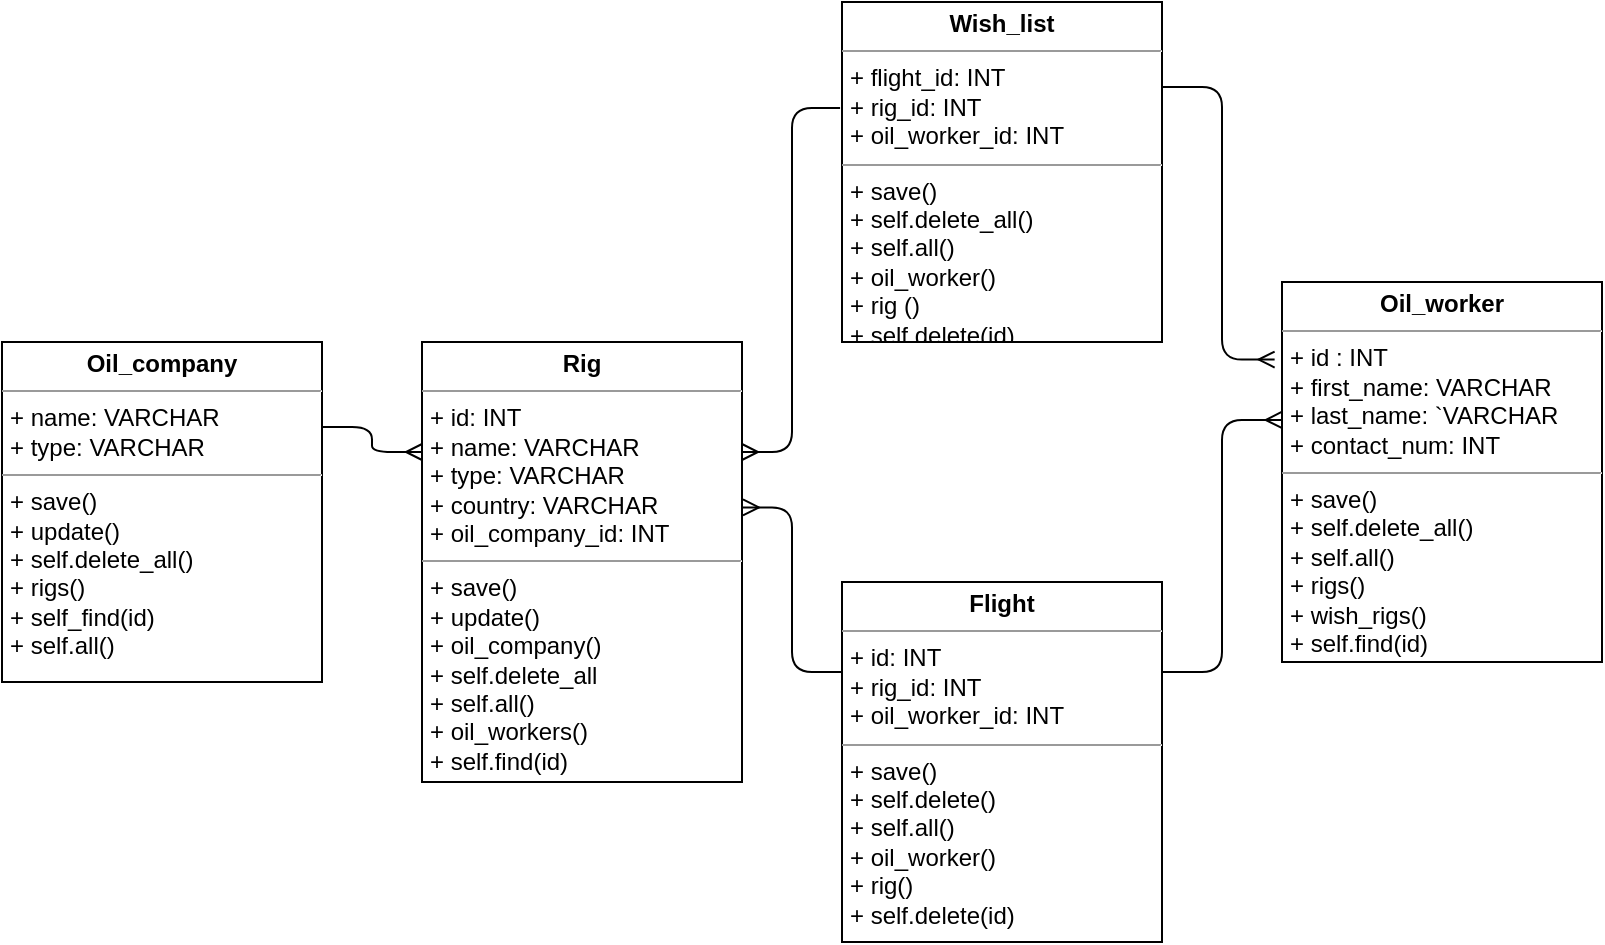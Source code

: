<mxfile version="13.1.3">
    <diagram id="6hGFLwfOUW9BJ-s0fimq" name="Page-1">
        <mxGraphModel dx="1299" dy="555" grid="1" gridSize="10" guides="1" tooltips="1" connect="1" arrows="1" fold="1" page="1" pageScale="1" pageWidth="827" pageHeight="1169" math="0" shadow="0">
            <root>
                <mxCell id="0"/>
                <mxCell id="1" parent="0"/>
                <mxCell id="2" value="&lt;p style=&quot;margin: 0px ; margin-top: 4px ; text-align: center&quot;&gt;&lt;b&gt;Wish_list&lt;/b&gt;&lt;/p&gt;&lt;hr size=&quot;1&quot;&gt;&lt;p style=&quot;margin: 0px 0px 0px 4px&quot;&gt;+ flight_id: INT&lt;/p&gt;&lt;p style=&quot;margin: 0px 0px 0px 4px&quot;&gt;+ rig_id: INT&lt;/p&gt;&lt;p style=&quot;margin: 0px 0px 0px 4px&quot;&gt;+ oil_worker_id: INT&lt;/p&gt;&lt;hr size=&quot;1&quot;&gt;&lt;p style=&quot;margin: 0px ; margin-left: 4px&quot;&gt;+ save()&lt;/p&gt;&lt;p style=&quot;margin: 0px ; margin-left: 4px&quot;&gt;+ self.delete_all()&lt;/p&gt;&lt;p style=&quot;margin: 0px ; margin-left: 4px&quot;&gt;+ self.all()&lt;/p&gt;&lt;p style=&quot;margin: 0px ; margin-left: 4px&quot;&gt;+ oil_worker()&lt;/p&gt;&lt;p style=&quot;margin: 0px ; margin-left: 4px&quot;&gt;+ rig ()&lt;/p&gt;&lt;p style=&quot;margin: 0px ; margin-left: 4px&quot;&gt;+ self.delete(id)&lt;/p&gt;" style="verticalAlign=top;align=left;overflow=fill;fontSize=12;fontFamily=Helvetica;html=1;" vertex="1" parent="1">
                    <mxGeometry x="440" y="10" width="160" height="170" as="geometry"/>
                </mxCell>
                <mxCell id="3" value="&lt;p style=&quot;margin: 0px ; margin-top: 4px ; text-align: center&quot;&gt;&lt;b&gt;Flight&lt;/b&gt;&lt;/p&gt;&lt;hr size=&quot;1&quot;&gt;&lt;p style=&quot;margin: 0px ; margin-left: 4px&quot;&gt;+ id: INT&lt;/p&gt;&lt;p style=&quot;margin: 0px ; margin-left: 4px&quot;&gt;+ rig_id: INT&lt;/p&gt;&lt;p style=&quot;margin: 0px ; margin-left: 4px&quot;&gt;+ oil_worker_id: INT&lt;/p&gt;&lt;hr size=&quot;1&quot;&gt;&lt;p style=&quot;margin: 0px ; margin-left: 4px&quot;&gt;+ save()&lt;/p&gt;&lt;p style=&quot;margin: 0px ; margin-left: 4px&quot;&gt;+ self.delete()&lt;/p&gt;&lt;p style=&quot;margin: 0px ; margin-left: 4px&quot;&gt;+ self.all()&lt;/p&gt;&lt;p style=&quot;margin: 0px ; margin-left: 4px&quot;&gt;+ oil_worker()&lt;/p&gt;&lt;p style=&quot;margin: 0px ; margin-left: 4px&quot;&gt;+ rig()&lt;/p&gt;&lt;p style=&quot;margin: 0px ; margin-left: 4px&quot;&gt;+ self.delete(id)&lt;/p&gt;" style="verticalAlign=top;align=left;overflow=fill;fontSize=12;fontFamily=Helvetica;html=1;" vertex="1" parent="1">
                    <mxGeometry x="440" y="300" width="160" height="180" as="geometry"/>
                </mxCell>
                <mxCell id="4" value="&lt;p style=&quot;margin: 0px ; margin-top: 4px ; text-align: center&quot;&gt;&lt;b&gt;Oil_worker&lt;/b&gt;&lt;/p&gt;&lt;hr size=&quot;1&quot;&gt;&lt;p style=&quot;margin: 0px ; margin-left: 4px&quot;&gt;+ id : INT&lt;/p&gt;&lt;p style=&quot;margin: 0px ; margin-left: 4px&quot;&gt;+ first_name: VARCHAR&lt;/p&gt;&lt;p style=&quot;margin: 0px ; margin-left: 4px&quot;&gt;+ last_name: `VARCHAR&lt;/p&gt;&lt;p style=&quot;margin: 0px ; margin-left: 4px&quot;&gt;+ contact_num: INT&lt;/p&gt;&lt;hr size=&quot;1&quot;&gt;&lt;p style=&quot;margin: 0px ; margin-left: 4px&quot;&gt;+ save()&lt;/p&gt;&lt;p style=&quot;margin: 0px ; margin-left: 4px&quot;&gt;+ self.delete_all()&lt;/p&gt;&lt;p style=&quot;margin: 0px ; margin-left: 4px&quot;&gt;+ self.all()&lt;/p&gt;&lt;p style=&quot;margin: 0px ; margin-left: 4px&quot;&gt;+ rigs()&lt;/p&gt;&lt;p style=&quot;margin: 0px ; margin-left: 4px&quot;&gt;+ wish_rigs()&lt;/p&gt;&lt;p style=&quot;margin: 0px ; margin-left: 4px&quot;&gt;+ self.find(id)&lt;/p&gt;" style="verticalAlign=top;align=left;overflow=fill;fontSize=12;fontFamily=Helvetica;html=1;" vertex="1" parent="1">
                    <mxGeometry x="660" y="150" width="160" height="190" as="geometry"/>
                </mxCell>
                <mxCell id="5" value="&lt;p style=&quot;margin: 0px ; margin-top: 4px ; text-align: center&quot;&gt;&lt;b&gt;Rig&lt;/b&gt;&lt;/p&gt;&lt;hr size=&quot;1&quot;&gt;&lt;p style=&quot;margin: 0px ; margin-left: 4px&quot;&gt;+ id: INT&lt;br&gt;&lt;/p&gt;&lt;p style=&quot;margin: 0px ; margin-left: 4px&quot;&gt;+ name: VARCHAR&lt;/p&gt;&lt;p style=&quot;margin: 0px ; margin-left: 4px&quot;&gt;+ type: VARCHAR&lt;/p&gt;&lt;p style=&quot;margin: 0px ; margin-left: 4px&quot;&gt;+ country: VARCHAR&lt;/p&gt;&lt;p style=&quot;margin: 0px ; margin-left: 4px&quot;&gt;+ oil_company_id: INT&lt;/p&gt;&lt;hr size=&quot;1&quot;&gt;&lt;p style=&quot;margin: 0px ; margin-left: 4px&quot;&gt;+ save()&lt;/p&gt;&lt;p style=&quot;margin: 0px ; margin-left: 4px&quot;&gt;+ update()&lt;/p&gt;&lt;p style=&quot;margin: 0px ; margin-left: 4px&quot;&gt;+ oil_company()&lt;/p&gt;&lt;p style=&quot;margin: 0px ; margin-left: 4px&quot;&gt;+ self.delete_all&lt;/p&gt;&lt;p style=&quot;margin: 0px ; margin-left: 4px&quot;&gt;+ self.all()&lt;/p&gt;&lt;p style=&quot;margin: 0px ; margin-left: 4px&quot;&gt;+ oil_workers()&lt;/p&gt;&lt;p style=&quot;margin: 0px ; margin-left: 4px&quot;&gt;+ self.find(id)&lt;/p&gt;" style="verticalAlign=top;align=left;overflow=fill;fontSize=12;fontFamily=Helvetica;html=1;" vertex="1" parent="1">
                    <mxGeometry x="230" y="180" width="160" height="220" as="geometry"/>
                </mxCell>
                <mxCell id="7" value="&lt;p style=&quot;margin: 0px ; margin-top: 4px ; text-align: center&quot;&gt;&lt;b&gt;Oil_company&lt;/b&gt;&lt;/p&gt;&lt;hr size=&quot;1&quot;&gt;&lt;p style=&quot;margin: 0px ; margin-left: 4px&quot;&gt;+ name: VARCHAR&lt;/p&gt;&lt;p style=&quot;margin: 0px ; margin-left: 4px&quot;&gt;+ type: VARCHAR&lt;/p&gt;&lt;hr size=&quot;1&quot;&gt;&lt;p style=&quot;margin: 0px ; margin-left: 4px&quot;&gt;+ save()&lt;/p&gt;&lt;p style=&quot;margin: 0px ; margin-left: 4px&quot;&gt;+ update()&lt;/p&gt;&lt;p style=&quot;margin: 0px ; margin-left: 4px&quot;&gt;+ self.delete_all()&lt;/p&gt;&lt;p style=&quot;margin: 0px ; margin-left: 4px&quot;&gt;+ rigs()&lt;/p&gt;&lt;p style=&quot;margin: 0px ; margin-left: 4px&quot;&gt;+ self_find(id)&lt;/p&gt;&lt;p style=&quot;margin: 0px ; margin-left: 4px&quot;&gt;+ self.all()&lt;/p&gt;" style="verticalAlign=top;align=left;overflow=fill;fontSize=12;fontFamily=Helvetica;html=1;" vertex="1" parent="1">
                    <mxGeometry x="20" y="180" width="160" height="170" as="geometry"/>
                </mxCell>
                <mxCell id="10" value="" style="fontSize=12;html=1;endArrow=ERmany;exitX=1;exitY=0.25;exitDx=0;exitDy=0;entryX=0;entryY=0.25;entryDx=0;entryDy=0;edgeStyle=orthogonalEdgeStyle;" edge="1" parent="1" source="7" target="5">
                    <mxGeometry width="100" height="100" relative="1" as="geometry">
                        <mxPoint x="470" y="260" as="sourcePoint"/>
                        <mxPoint x="570" y="160" as="targetPoint"/>
                    </mxGeometry>
                </mxCell>
                <mxCell id="20" value="" style="fontSize=12;html=1;endArrow=ERmany;exitX=-0.006;exitY=0.312;exitDx=0;exitDy=0;exitPerimeter=0;entryX=1;entryY=0.25;entryDx=0;entryDy=0;edgeStyle=orthogonalEdgeStyle;" edge="1" parent="1" source="2" target="5">
                    <mxGeometry width="100" height="100" relative="1" as="geometry">
                        <mxPoint x="330" y="140" as="sourcePoint"/>
                        <mxPoint x="290" y="80" as="targetPoint"/>
                    </mxGeometry>
                </mxCell>
                <mxCell id="22" value="" style="fontSize=12;html=1;endArrow=ERmany;exitX=0;exitY=0.25;exitDx=0;exitDy=0;entryX=1.003;entryY=0.376;entryDx=0;entryDy=0;edgeStyle=orthogonalEdgeStyle;entryPerimeter=0;" edge="1" parent="1" source="3" target="5">
                    <mxGeometry width="100" height="100" relative="1" as="geometry">
                        <mxPoint x="463.04" y="230.04" as="sourcePoint"/>
                        <mxPoint x="414" y="350" as="targetPoint"/>
                    </mxGeometry>
                </mxCell>
                <mxCell id="23" value="" style="fontSize=12;html=1;endArrow=ERmany;exitX=1;exitY=0.25;exitDx=0;exitDy=0;entryX=-0.023;entryY=0.204;entryDx=0;entryDy=0;edgeStyle=orthogonalEdgeStyle;entryPerimeter=0;" edge="1" parent="1" source="2" target="4">
                    <mxGeometry width="100" height="100" relative="1" as="geometry">
                        <mxPoint x="620" y="230" as="sourcePoint"/>
                        <mxPoint x="600" y="240" as="targetPoint"/>
                    </mxGeometry>
                </mxCell>
                <mxCell id="24" value="" style="fontSize=12;html=1;endArrow=ERmany;exitX=1;exitY=0.25;exitDx=0;exitDy=0;entryX=-0.001;entryY=0.363;entryDx=0;entryDy=0;edgeStyle=orthogonalEdgeStyle;entryPerimeter=0;" edge="1" parent="1" source="3" target="4">
                    <mxGeometry width="100" height="100" relative="1" as="geometry">
                        <mxPoint x="560" y="220" as="sourcePoint"/>
                        <mxPoint x="620" y="367.5" as="targetPoint"/>
                    </mxGeometry>
                </mxCell>
            </root>
        </mxGraphModel>
    </diagram>
</mxfile>
